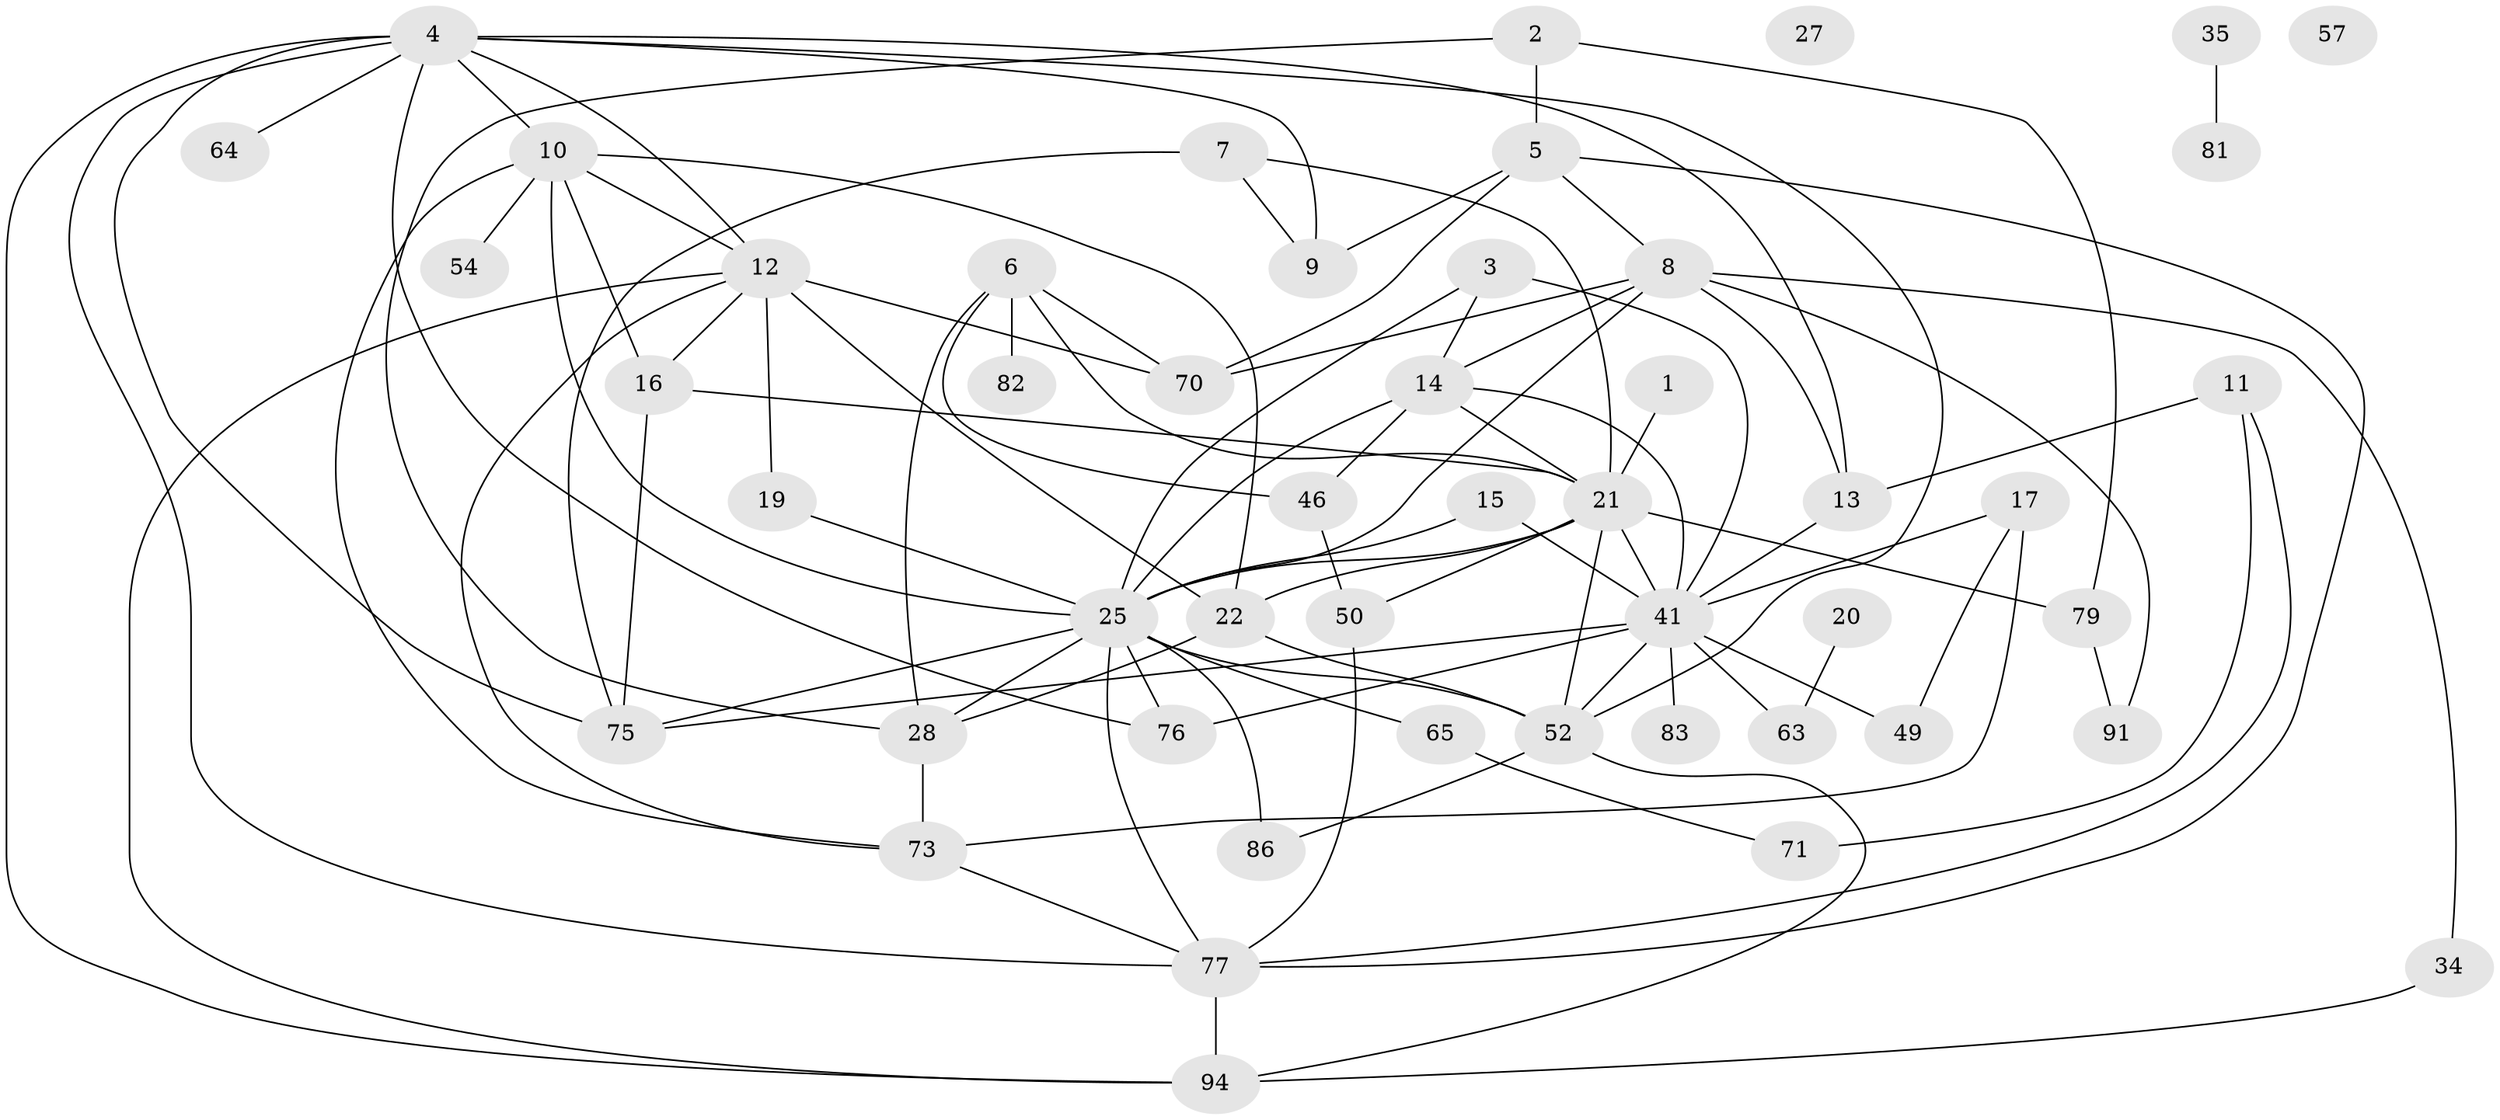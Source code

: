// original degree distribution, {1: 0.13131313131313133, 3: 0.26262626262626265, 4: 0.12121212121212122, 2: 0.25252525252525254, 5: 0.15151515151515152, 7: 0.020202020202020204, 0: 0.020202020202020204, 6: 0.020202020202020204, 8: 0.020202020202020204}
// Generated by graph-tools (version 1.1) at 2025/12/03/09/25 04:12:52]
// undirected, 49 vertices, 96 edges
graph export_dot {
graph [start="1"]
  node [color=gray90,style=filled];
  1;
  2 [super="+47"];
  3 [super="+40"];
  4 [super="+61+23"];
  5 [super="+37"];
  6 [super="+24"];
  7 [super="+55"];
  8 [super="+31+45"];
  9 [super="+56"];
  10 [super="+90+62"];
  11 [super="+39"];
  12 [super="+18+92+59"];
  13 [super="+26"];
  14 [super="+29+42"];
  15 [super="+36"];
  16 [super="+38"];
  17;
  19;
  20;
  21 [super="+48"];
  22 [super="+89"];
  25 [super="+72+32+30+33+43"];
  27;
  28 [super="+78"];
  34;
  35 [super="+69"];
  41 [super="+88+44"];
  46 [super="+67"];
  49;
  50 [super="+60"];
  52 [super="+80"];
  54;
  57;
  63 [super="+84"];
  64;
  65;
  70 [super="+74"];
  71;
  73 [super="+85"];
  75;
  76;
  77;
  79;
  81;
  82;
  83;
  86;
  91 [super="+99"];
  94 [super="+96"];
  1 -- 21;
  2 -- 79;
  2 -- 5;
  2 -- 28;
  3 -- 14;
  3 -- 25 [weight=2];
  3 -- 41;
  4 -- 76;
  4 -- 64;
  4 -- 9;
  4 -- 75;
  4 -- 13;
  4 -- 10;
  4 -- 52;
  4 -- 77;
  4 -- 94;
  4 -- 12;
  5 -- 8;
  5 -- 9;
  5 -- 77;
  5 -- 70;
  6 -- 70;
  6 -- 82;
  6 -- 46;
  6 -- 28;
  6 -- 21;
  7 -- 75;
  7 -- 21;
  7 -- 9;
  8 -- 13;
  8 -- 25;
  8 -- 70;
  8 -- 91;
  8 -- 14;
  8 -- 34;
  10 -- 16;
  10 -- 25;
  10 -- 73;
  10 -- 54;
  10 -- 22;
  10 -- 12;
  11 -- 77;
  11 -- 71;
  11 -- 13;
  12 -- 94;
  12 -- 19;
  12 -- 73;
  12 -- 22;
  12 -- 16;
  12 -- 70;
  13 -- 41;
  14 -- 46;
  14 -- 41;
  14 -- 21;
  14 -- 25;
  15 -- 25;
  15 -- 41;
  16 -- 75;
  16 -- 21;
  17 -- 49;
  17 -- 41 [weight=2];
  17 -- 73;
  19 -- 25;
  20 -- 63;
  21 -- 79;
  21 -- 25;
  21 -- 50;
  21 -- 52;
  21 -- 22;
  21 -- 41 [weight=3];
  22 -- 28;
  22 -- 52;
  25 -- 75;
  25 -- 77;
  25 -- 86;
  25 -- 76;
  25 -- 65;
  25 -- 52;
  25 -- 28;
  28 -- 73;
  34 -- 94;
  35 -- 81;
  41 -- 75;
  41 -- 76;
  41 -- 49;
  41 -- 83;
  41 -- 52;
  41 -- 63;
  46 -- 50;
  50 -- 77;
  52 -- 86;
  52 -- 94;
  65 -- 71;
  73 -- 77;
  77 -- 94;
  79 -- 91;
}
